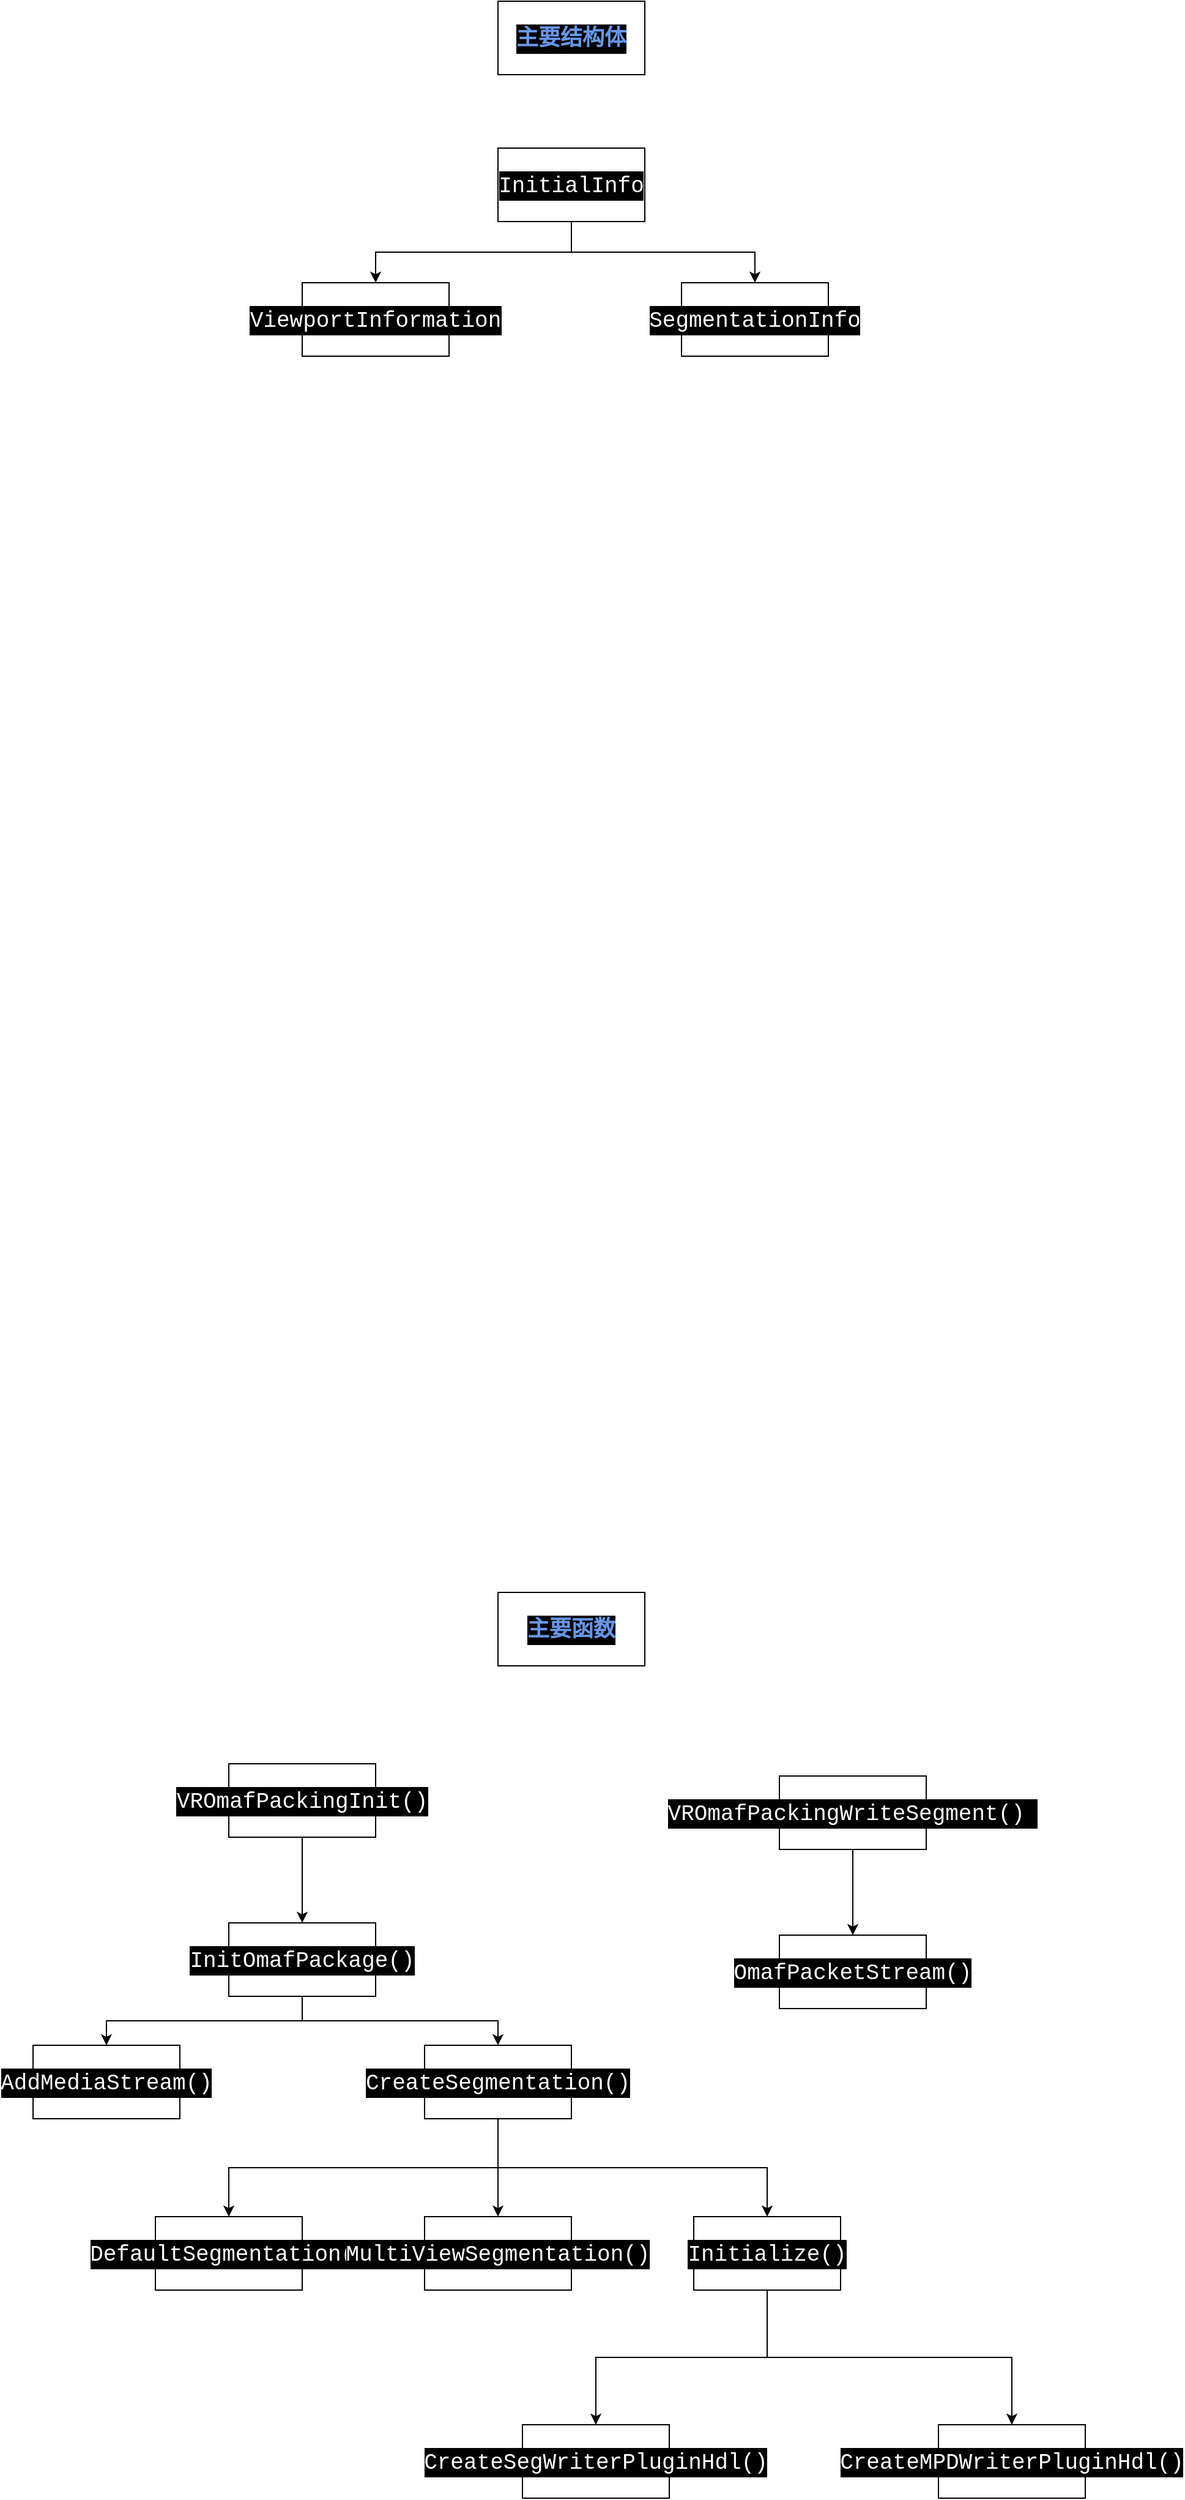 <mxfile version="20.7.4" type="device"><diagram id="RJnQ8HY3cwHZsBcREsKN" name="第 1 页"><mxGraphModel dx="2434" dy="513" grid="1" gridSize="10" guides="1" tooltips="1" connect="1" arrows="1" fold="1" page="1" pageScale="1" pageWidth="1654" pageHeight="2336" math="0" shadow="0"><root><mxCell id="0"/><mxCell id="1" parent="0"/><mxCell id="M2rVQbtnieJ2Ig6cSTat-1" value="&lt;div style=&quot;color: rgb(255, 255, 255); background-color: rgb(0, 0, 0); font-family: Consolas, &amp;quot;Courier New&amp;quot;, monospace; font-size: 18px; line-height: 24px;&quot;&gt;&lt;span style=&quot;color: #6796e6;font-weight: bold;&quot;&gt;主要结构体&lt;/span&gt;&lt;/div&gt;" style="whiteSpace=wrap;html=1;" vertex="1" parent="1"><mxGeometry x="260" y="40" width="120" height="60" as="geometry"/></mxCell><mxCell id="M2rVQbtnieJ2Ig6cSTat-2" value="&lt;div style=&quot;color: rgb(255, 255, 255); background-color: rgb(0, 0, 0); font-family: Consolas, &amp;quot;Courier New&amp;quot;, monospace; font-size: 18px; line-height: 24px;&quot;&gt;&lt;span style=&quot;color: #6796e6;font-weight: bold;&quot;&gt;主要函数&lt;/span&gt;&lt;/div&gt;" style="whiteSpace=wrap;html=1;" vertex="1" parent="1"><mxGeometry x="260" y="1340" width="120" height="60" as="geometry"/></mxCell><mxCell id="M2rVQbtnieJ2Ig6cSTat-18" style="edgeStyle=orthogonalEdgeStyle;rounded=0;orthogonalLoop=1;jettySize=auto;html=1;exitX=0.5;exitY=1;exitDx=0;exitDy=0;entryX=0.5;entryY=0;entryDx=0;entryDy=0;" edge="1" parent="1" source="M2rVQbtnieJ2Ig6cSTat-4" target="M2rVQbtnieJ2Ig6cSTat-5"><mxGeometry relative="1" as="geometry"/></mxCell><mxCell id="M2rVQbtnieJ2Ig6cSTat-19" style="edgeStyle=orthogonalEdgeStyle;rounded=0;orthogonalLoop=1;jettySize=auto;html=1;exitX=0.5;exitY=1;exitDx=0;exitDy=0;" edge="1" parent="1" source="M2rVQbtnieJ2Ig6cSTat-4" target="M2rVQbtnieJ2Ig6cSTat-6"><mxGeometry relative="1" as="geometry"/></mxCell><mxCell id="M2rVQbtnieJ2Ig6cSTat-4" value="&lt;div style=&quot;color: rgb(255, 255, 255); background-color: rgb(0, 0, 0); font-family: Consolas, &amp;quot;Courier New&amp;quot;, monospace; font-size: 18px; line-height: 24px;&quot;&gt;InitialInfo&lt;/div&gt;" style="whiteSpace=wrap;html=1;" vertex="1" parent="1"><mxGeometry x="260" y="160" width="120" height="60" as="geometry"/></mxCell><mxCell id="M2rVQbtnieJ2Ig6cSTat-5" value="&lt;div style=&quot;color: rgb(255, 255, 255); background-color: rgb(0, 0, 0); font-family: Consolas, &amp;quot;Courier New&amp;quot;, monospace; font-size: 18px; line-height: 24px;&quot;&gt;ViewportInformation&lt;/div&gt;" style="whiteSpace=wrap;html=1;" vertex="1" parent="1"><mxGeometry x="100" y="270" width="120" height="60" as="geometry"/></mxCell><mxCell id="M2rVQbtnieJ2Ig6cSTat-6" value="&lt;div style=&quot;color: rgb(255, 255, 255); background-color: rgb(0, 0, 0); font-family: Consolas, &amp;quot;Courier New&amp;quot;, monospace; font-size: 18px; line-height: 24px;&quot;&gt;SegmentationInfo&lt;/div&gt;" style="whiteSpace=wrap;html=1;" vertex="1" parent="1"><mxGeometry x="410" y="270" width="120" height="60" as="geometry"/></mxCell><mxCell id="M2rVQbtnieJ2Ig6cSTat-13" style="edgeStyle=orthogonalEdgeStyle;rounded=0;orthogonalLoop=1;jettySize=auto;html=1;" edge="1" parent="1" source="M2rVQbtnieJ2Ig6cSTat-7" target="M2rVQbtnieJ2Ig6cSTat-8"><mxGeometry relative="1" as="geometry"/></mxCell><mxCell id="M2rVQbtnieJ2Ig6cSTat-7" value="&lt;div style=&quot;color: rgb(255, 255, 255); background-color: rgb(0, 0, 0); font-family: Consolas, &amp;quot;Courier New&amp;quot;, monospace; font-size: 18px; line-height: 24px;&quot;&gt;VROmafPackingInit()&lt;/div&gt;" style="whiteSpace=wrap;html=1;" vertex="1" parent="1"><mxGeometry x="40" y="1480" width="120" height="60" as="geometry"/></mxCell><mxCell id="M2rVQbtnieJ2Ig6cSTat-14" style="edgeStyle=orthogonalEdgeStyle;rounded=0;orthogonalLoop=1;jettySize=auto;html=1;exitX=0.5;exitY=1;exitDx=0;exitDy=0;" edge="1" parent="1" source="M2rVQbtnieJ2Ig6cSTat-8" target="M2rVQbtnieJ2Ig6cSTat-9"><mxGeometry relative="1" as="geometry"/></mxCell><mxCell id="M2rVQbtnieJ2Ig6cSTat-15" style="edgeStyle=orthogonalEdgeStyle;rounded=0;orthogonalLoop=1;jettySize=auto;html=1;exitX=0.5;exitY=1;exitDx=0;exitDy=0;" edge="1" parent="1" source="M2rVQbtnieJ2Ig6cSTat-8" target="M2rVQbtnieJ2Ig6cSTat-10"><mxGeometry relative="1" as="geometry"/></mxCell><mxCell id="M2rVQbtnieJ2Ig6cSTat-8" value="&lt;div style=&quot;color: rgb(255, 255, 255); background-color: rgb(0, 0, 0); font-family: Consolas, &amp;quot;Courier New&amp;quot;, monospace; font-size: 18px; line-height: 24px;&quot;&gt;InitOmafPackage()&lt;/div&gt;" style="whiteSpace=wrap;html=1;" vertex="1" parent="1"><mxGeometry x="40" y="1610" width="120" height="60" as="geometry"/></mxCell><mxCell id="M2rVQbtnieJ2Ig6cSTat-9" value="&lt;div style=&quot;color: rgb(255, 255, 255); background-color: rgb(0, 0, 0); font-family: Consolas, &amp;quot;Courier New&amp;quot;, monospace; font-size: 18px; line-height: 24px;&quot;&gt;AddMediaStream()&lt;/div&gt;" style="whiteSpace=wrap;html=1;" vertex="1" parent="1"><mxGeometry x="-120" y="1710" width="120" height="60" as="geometry"/></mxCell><mxCell id="M2rVQbtnieJ2Ig6cSTat-26" style="edgeStyle=orthogonalEdgeStyle;rounded=0;orthogonalLoop=1;jettySize=auto;html=1;exitX=0.5;exitY=1;exitDx=0;exitDy=0;" edge="1" parent="1" source="M2rVQbtnieJ2Ig6cSTat-10" target="M2rVQbtnieJ2Ig6cSTat-20"><mxGeometry relative="1" as="geometry"/></mxCell><mxCell id="M2rVQbtnieJ2Ig6cSTat-27" style="edgeStyle=orthogonalEdgeStyle;rounded=0;orthogonalLoop=1;jettySize=auto;html=1;exitX=0.5;exitY=1;exitDx=0;exitDy=0;entryX=0.5;entryY=0;entryDx=0;entryDy=0;" edge="1" parent="1" source="M2rVQbtnieJ2Ig6cSTat-10" target="M2rVQbtnieJ2Ig6cSTat-21"><mxGeometry relative="1" as="geometry"/></mxCell><mxCell id="M2rVQbtnieJ2Ig6cSTat-28" style="edgeStyle=orthogonalEdgeStyle;rounded=0;orthogonalLoop=1;jettySize=auto;html=1;exitX=0.5;exitY=1;exitDx=0;exitDy=0;" edge="1" parent="1" source="M2rVQbtnieJ2Ig6cSTat-10" target="M2rVQbtnieJ2Ig6cSTat-22"><mxGeometry relative="1" as="geometry"><mxPoint x="490" y="1840" as="targetPoint"/></mxGeometry></mxCell><mxCell id="M2rVQbtnieJ2Ig6cSTat-10" value="&lt;div style=&quot;color: rgb(255, 255, 255); background-color: rgb(0, 0, 0); font-family: Consolas, &amp;quot;Courier New&amp;quot;, monospace; font-size: 18px; line-height: 24px;&quot;&gt;CreateSegmentation()&lt;/div&gt;" style="whiteSpace=wrap;html=1;" vertex="1" parent="1"><mxGeometry x="200" y="1710" width="120" height="60" as="geometry"/></mxCell><mxCell id="M2rVQbtnieJ2Ig6cSTat-16" style="edgeStyle=orthogonalEdgeStyle;rounded=0;orthogonalLoop=1;jettySize=auto;html=1;exitX=0.5;exitY=1;exitDx=0;exitDy=0;" edge="1" parent="1" source="M2rVQbtnieJ2Ig6cSTat-11" target="M2rVQbtnieJ2Ig6cSTat-12"><mxGeometry relative="1" as="geometry"/></mxCell><mxCell id="M2rVQbtnieJ2Ig6cSTat-11" value="&lt;div style=&quot;color: rgb(255, 255, 255); background-color: rgb(0, 0, 0); font-family: Consolas, &amp;quot;Courier New&amp;quot;, monospace; font-size: 18px; line-height: 24px;&quot;&gt;VROmafPackingWriteSegment()&amp;nbsp;&lt;/div&gt;" style="whiteSpace=wrap;html=1;" vertex="1" parent="1"><mxGeometry x="490" y="1490" width="120" height="60" as="geometry"/></mxCell><mxCell id="M2rVQbtnieJ2Ig6cSTat-12" value="&lt;div style=&quot;color: rgb(255, 255, 255); background-color: rgb(0, 0, 0); font-family: Consolas, &amp;quot;Courier New&amp;quot;, monospace; font-size: 18px; line-height: 24px;&quot;&gt;OmafPacketStream()&lt;/div&gt;" style="whiteSpace=wrap;html=1;" vertex="1" parent="1"><mxGeometry x="490" y="1620" width="120" height="60" as="geometry"/></mxCell><mxCell id="M2rVQbtnieJ2Ig6cSTat-20" value="&lt;div style=&quot;color: rgb(255, 255, 255); background-color: rgb(0, 0, 0); font-family: Consolas, &amp;quot;Courier New&amp;quot;, monospace; font-size: 18px; line-height: 24px;&quot;&gt;DefaultSegmentation()&lt;/div&gt;" style="whiteSpace=wrap;html=1;" vertex="1" parent="1"><mxGeometry x="-20" y="1850" width="120" height="60" as="geometry"/></mxCell><mxCell id="M2rVQbtnieJ2Ig6cSTat-21" value="&lt;div style=&quot;color: rgb(255, 255, 255); background-color: rgb(0, 0, 0); font-family: Consolas, &amp;quot;Courier New&amp;quot;, monospace; font-size: 18px; line-height: 24px;&quot;&gt;MultiViewSegmentation()&lt;/div&gt;" style="whiteSpace=wrap;html=1;" vertex="1" parent="1"><mxGeometry x="200" y="1850" width="120" height="60" as="geometry"/></mxCell><mxCell id="M2rVQbtnieJ2Ig6cSTat-29" style="edgeStyle=orthogonalEdgeStyle;rounded=0;orthogonalLoop=1;jettySize=auto;html=1;exitX=0.5;exitY=1;exitDx=0;exitDy=0;entryX=0.5;entryY=0;entryDx=0;entryDy=0;" edge="1" parent="1" source="M2rVQbtnieJ2Ig6cSTat-22" target="M2rVQbtnieJ2Ig6cSTat-23"><mxGeometry relative="1" as="geometry"/></mxCell><mxCell id="M2rVQbtnieJ2Ig6cSTat-30" style="edgeStyle=orthogonalEdgeStyle;rounded=0;orthogonalLoop=1;jettySize=auto;html=1;exitX=0.5;exitY=1;exitDx=0;exitDy=0;entryX=0.5;entryY=0;entryDx=0;entryDy=0;" edge="1" parent="1" source="M2rVQbtnieJ2Ig6cSTat-22" target="M2rVQbtnieJ2Ig6cSTat-25"><mxGeometry relative="1" as="geometry"/></mxCell><mxCell id="M2rVQbtnieJ2Ig6cSTat-22" value="&lt;div style=&quot;color: rgb(255, 255, 255); background-color: rgb(0, 0, 0); font-family: Consolas, &amp;quot;Courier New&amp;quot;, monospace; font-size: 18px; line-height: 24px;&quot;&gt;Initialize()&lt;/div&gt;" style="whiteSpace=wrap;html=1;" vertex="1" parent="1"><mxGeometry x="420" y="1850" width="120" height="60" as="geometry"/></mxCell><mxCell id="M2rVQbtnieJ2Ig6cSTat-23" value="&lt;div style=&quot;color: rgb(255, 255, 255); background-color: rgb(0, 0, 0); font-family: Consolas, &amp;quot;Courier New&amp;quot;, monospace; font-size: 18px; line-height: 24px;&quot;&gt;CreateSegWriterPluginHdl()&lt;/div&gt;" style="whiteSpace=wrap;html=1;" vertex="1" parent="1"><mxGeometry x="280" y="2020" width="120" height="60" as="geometry"/></mxCell><mxCell id="M2rVQbtnieJ2Ig6cSTat-25" value="&lt;div style=&quot;color: rgb(255, 255, 255); background-color: rgb(0, 0, 0); font-family: Consolas, &amp;quot;Courier New&amp;quot;, monospace; font-size: 18px; line-height: 24px;&quot;&gt;CreateMPDWriterPluginHdl()&lt;/div&gt;" style="whiteSpace=wrap;html=1;" vertex="1" parent="1"><mxGeometry x="620" y="2020" width="120" height="60" as="geometry"/></mxCell></root></mxGraphModel></diagram></mxfile>
